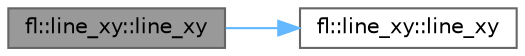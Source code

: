 digraph "fl::line_xy::line_xy"
{
 // INTERACTIVE_SVG=YES
 // LATEX_PDF_SIZE
  bgcolor="transparent";
  edge [fontname=Helvetica,fontsize=10,labelfontname=Helvetica,labelfontsize=10];
  node [fontname=Helvetica,fontsize=10,shape=box,height=0.2,width=0.4];
  rankdir="LR";
  Node1 [id="Node000001",label="fl::line_xy::line_xy",height=0.2,width=0.4,color="gray40", fillcolor="grey60", style="filled", fontcolor="black",tooltip=" "];
  Node1 -> Node2 [id="edge1_Node000001_Node000002",color="steelblue1",style="solid",tooltip=" "];
  Node2 [id="Node000002",label="fl::line_xy::line_xy",height=0.2,width=0.4,color="grey40", fillcolor="white", style="filled",URL="$da/d95/structfl_1_1line__xy_a120902aee4de6502cf52099aa2afaaa0.html#a120902aee4de6502cf52099aa2afaaa0",tooltip=" "];
}
